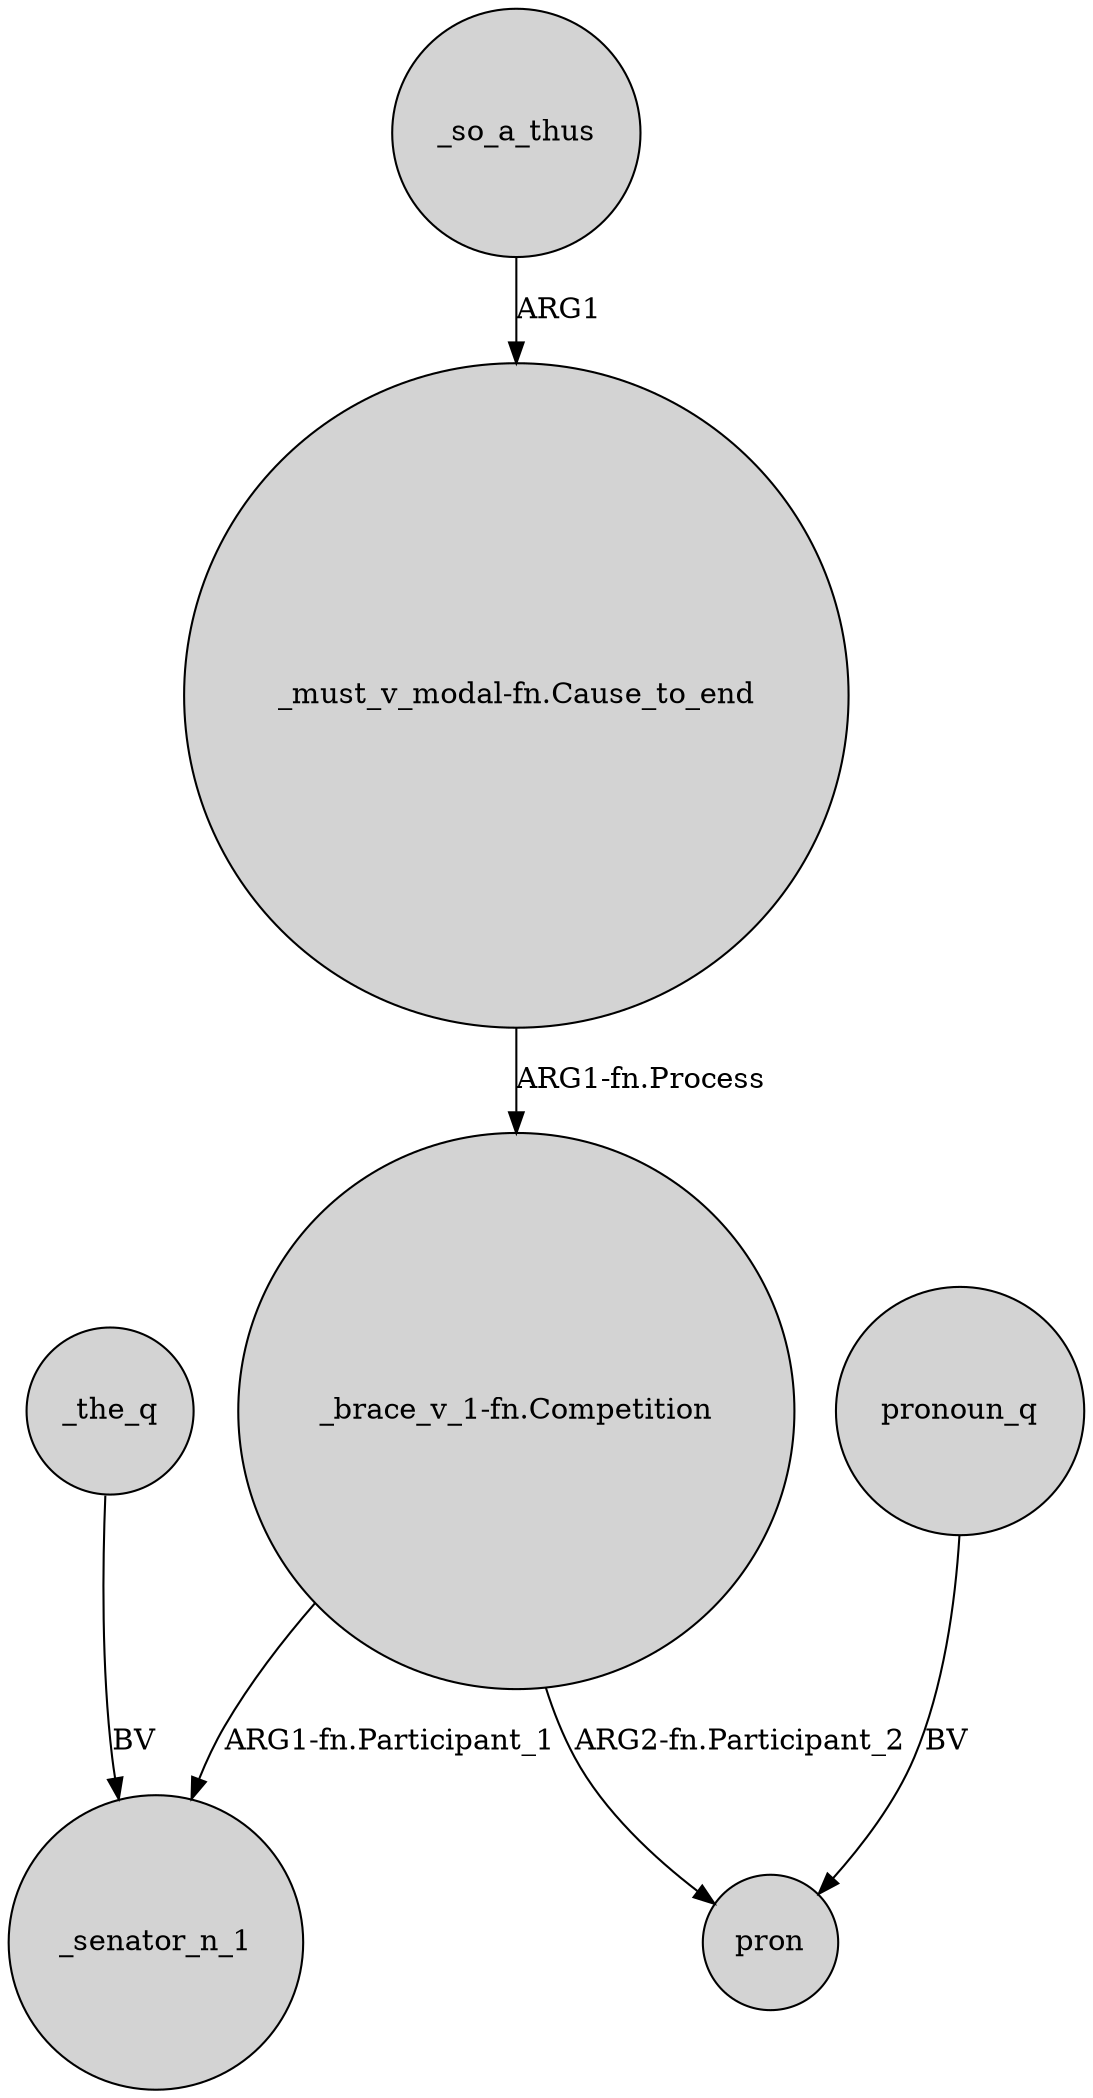 digraph {
	node [shape=circle style=filled]
	"_must_v_modal-fn.Cause_to_end" -> "_brace_v_1-fn.Competition" [label="ARG1-fn.Process"]
	_so_a_thus -> "_must_v_modal-fn.Cause_to_end" [label=ARG1]
	_the_q -> _senator_n_1 [label=BV]
	pronoun_q -> pron [label=BV]
	"_brace_v_1-fn.Competition" -> _senator_n_1 [label="ARG1-fn.Participant_1"]
	"_brace_v_1-fn.Competition" -> pron [label="ARG2-fn.Participant_2"]
}
